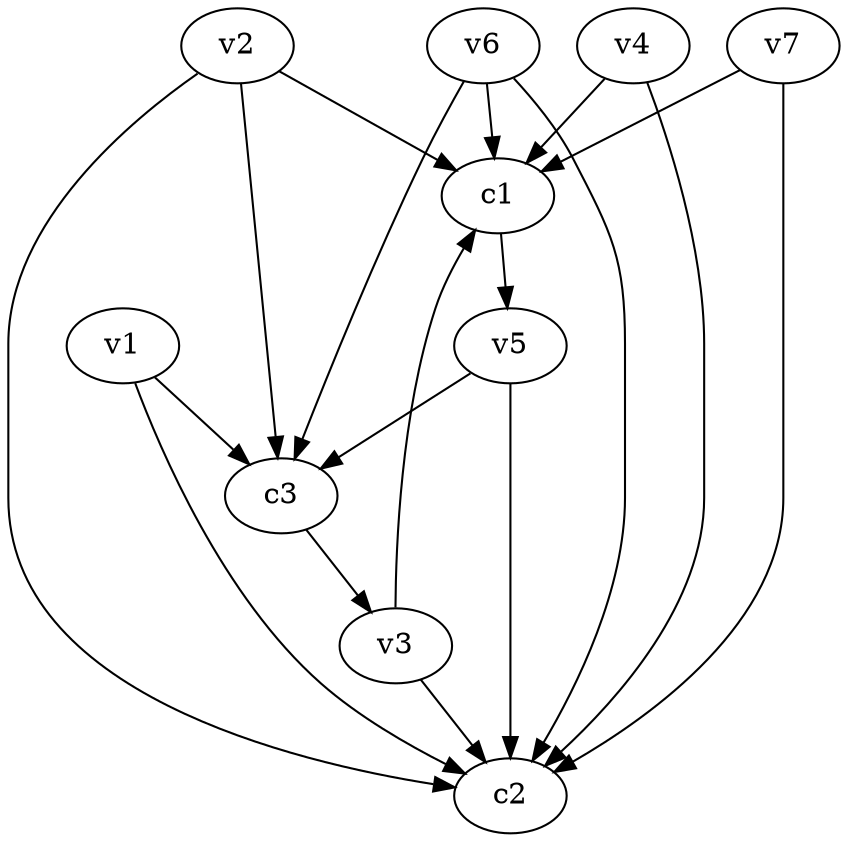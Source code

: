 strict digraph  {
c1;
c2;
c3;
v1;
v2;
v3;
v4;
v5;
v6;
v7;
c1 -> v5  [weight=1];
c3 -> v3  [weight=1];
v1 -> c2  [weight=1];
v1 -> c3  [weight=1];
v2 -> c1  [weight=1];
v2 -> c2  [weight=1];
v2 -> c3  [weight=1];
v3 -> c2  [weight=1];
v3 -> c1  [weight=1];
v4 -> c2  [weight=1];
v4 -> c1  [weight=1];
v5 -> c2  [weight=1];
v5 -> c3  [weight=1];
v6 -> c2  [weight=1];
v6 -> c3  [weight=1];
v6 -> c1  [weight=1];
v7 -> c1  [weight=1];
v7 -> c2  [weight=1];
}
